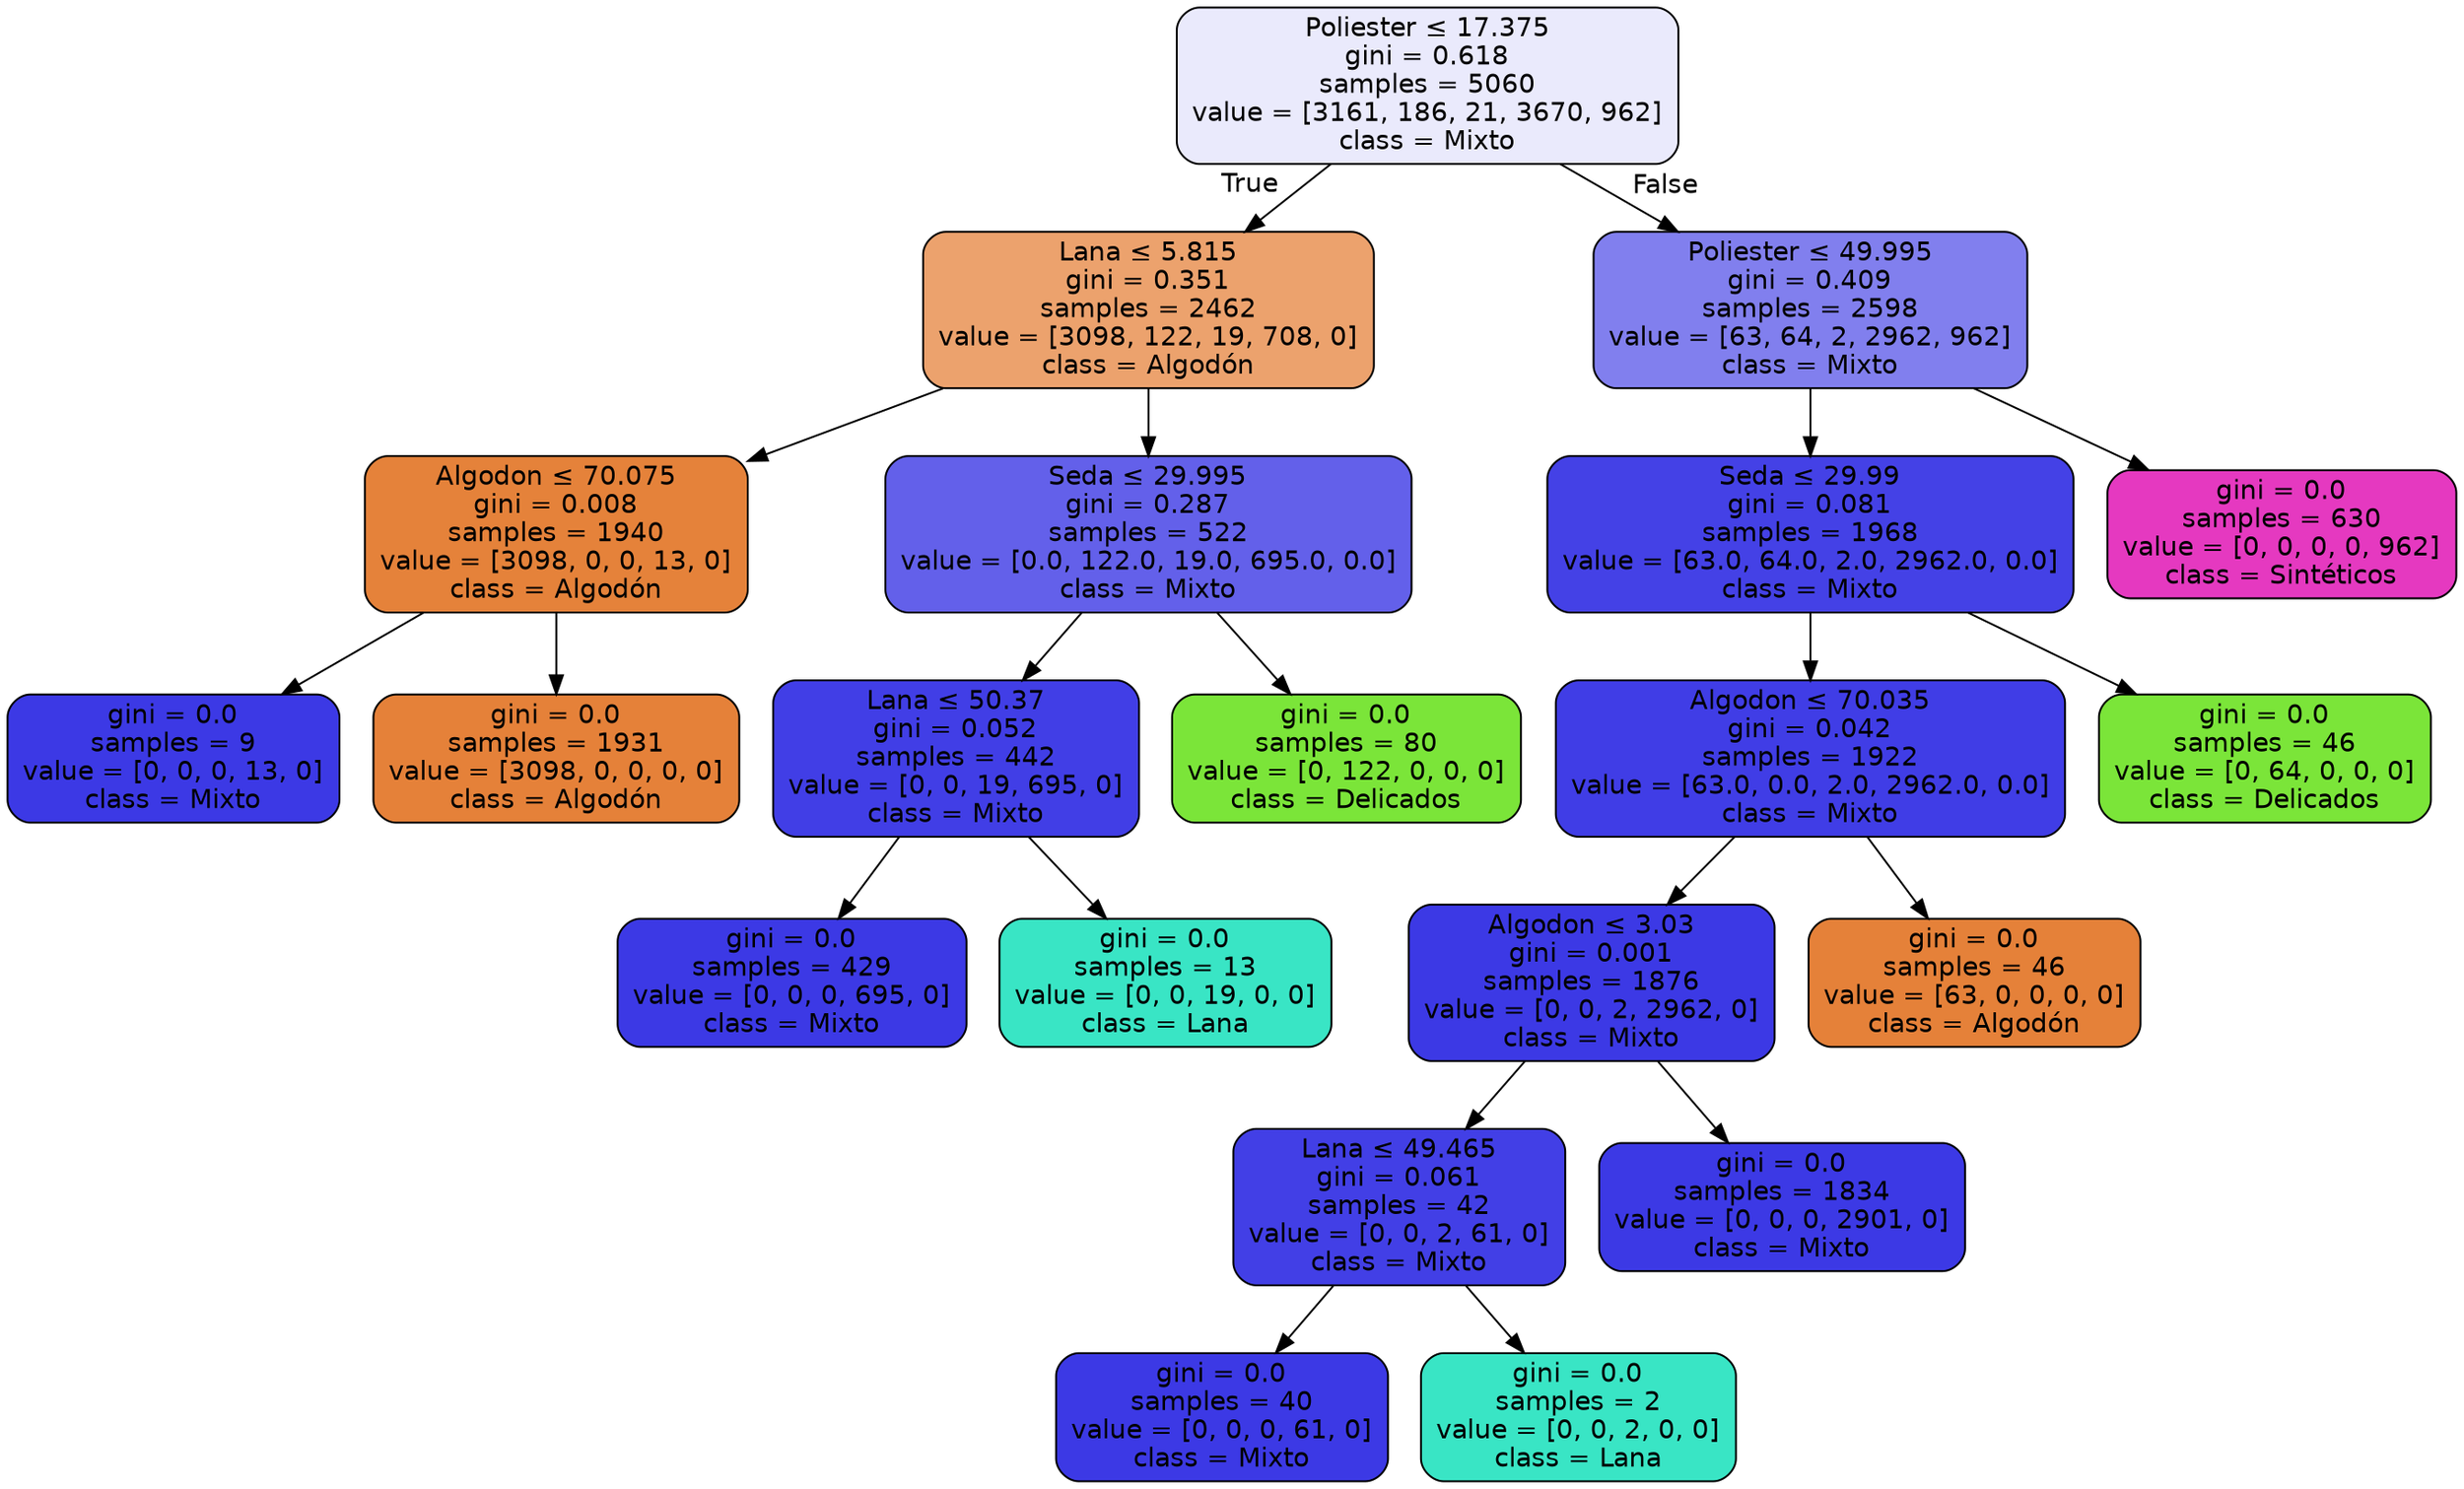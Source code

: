 digraph Tree {
node [shape=box, style="filled, rounded", color="black", fontname="helvetica"] ;
edge [fontname="helvetica"] ;
0 [label=<Poliester &le; 17.375<br/>gini = 0.618<br/>samples = 5060<br/>value = [3161, 186, 21, 3670, 962]<br/>class = Mixto>, fillcolor="#eaeafc"] ;
1 [label=<Lana &le; 5.815<br/>gini = 0.351<br/>samples = 2462<br/>value = [3098, 122, 19, 708, 0]<br/>class = Algodón>, fillcolor="#eca26d"] ;
0 -> 1 [labeldistance=2.5, labelangle=45, headlabel="True"] ;
2 [label=<Algodon &le; 70.075<br/>gini = 0.008<br/>samples = 1940<br/>value = [3098, 0, 0, 13, 0]<br/>class = Algodón>, fillcolor="#e5823a"] ;
1 -> 2 ;
3 [label=<gini = 0.0<br/>samples = 9<br/>value = [0, 0, 0, 13, 0]<br/>class = Mixto>, fillcolor="#3c39e5"] ;
2 -> 3 ;
4 [label=<gini = 0.0<br/>samples = 1931<br/>value = [3098, 0, 0, 0, 0]<br/>class = Algodón>, fillcolor="#e58139"] ;
2 -> 4 ;
5 [label=<Seda &le; 29.995<br/>gini = 0.287<br/>samples = 522<br/>value = [0.0, 122.0, 19.0, 695.0, 0.0]<br/>class = Mixto>, fillcolor="#6360ea"] ;
1 -> 5 ;
6 [label=<Lana &le; 50.37<br/>gini = 0.052<br/>samples = 442<br/>value = [0, 0, 19, 695, 0]<br/>class = Mixto>, fillcolor="#413ee6"] ;
5 -> 6 ;
7 [label=<gini = 0.0<br/>samples = 429<br/>value = [0, 0, 0, 695, 0]<br/>class = Mixto>, fillcolor="#3c39e5"] ;
6 -> 7 ;
8 [label=<gini = 0.0<br/>samples = 13<br/>value = [0, 0, 19, 0, 0]<br/>class = Lana>, fillcolor="#39e5c5"] ;
6 -> 8 ;
9 [label=<gini = 0.0<br/>samples = 80<br/>value = [0, 122, 0, 0, 0]<br/>class = Delicados>, fillcolor="#7be539"] ;
5 -> 9 ;
10 [label=<Poliester &le; 49.995<br/>gini = 0.409<br/>samples = 2598<br/>value = [63, 64, 2, 2962, 962]<br/>class = Mixto>, fillcolor="#817fee"] ;
0 -> 10 [labeldistance=2.5, labelangle=-45, headlabel="False"] ;
11 [label=<Seda &le; 29.99<br/>gini = 0.081<br/>samples = 1968<br/>value = [63.0, 64.0, 2.0, 2962.0, 0.0]<br/>class = Mixto>, fillcolor="#4441e6"] ;
10 -> 11 ;
12 [label=<Algodon &le; 70.035<br/>gini = 0.042<br/>samples = 1922<br/>value = [63.0, 0.0, 2.0, 2962.0, 0.0]<br/>class = Mixto>, fillcolor="#403de6"] ;
11 -> 12 ;
13 [label=<Algodon &le; 3.03<br/>gini = 0.001<br/>samples = 1876<br/>value = [0, 0, 2, 2962, 0]<br/>class = Mixto>, fillcolor="#3c39e5"] ;
12 -> 13 ;
14 [label=<Lana &le; 49.465<br/>gini = 0.061<br/>samples = 42<br/>value = [0, 0, 2, 61, 0]<br/>class = Mixto>, fillcolor="#423fe6"] ;
13 -> 14 ;
15 [label=<gini = 0.0<br/>samples = 40<br/>value = [0, 0, 0, 61, 0]<br/>class = Mixto>, fillcolor="#3c39e5"] ;
14 -> 15 ;
16 [label=<gini = 0.0<br/>samples = 2<br/>value = [0, 0, 2, 0, 0]<br/>class = Lana>, fillcolor="#39e5c5"] ;
14 -> 16 ;
17 [label=<gini = 0.0<br/>samples = 1834<br/>value = [0, 0, 0, 2901, 0]<br/>class = Mixto>, fillcolor="#3c39e5"] ;
13 -> 17 ;
18 [label=<gini = 0.0<br/>samples = 46<br/>value = [63, 0, 0, 0, 0]<br/>class = Algodón>, fillcolor="#e58139"] ;
12 -> 18 ;
19 [label=<gini = 0.0<br/>samples = 46<br/>value = [0, 64, 0, 0, 0]<br/>class = Delicados>, fillcolor="#7be539"] ;
11 -> 19 ;
20 [label=<gini = 0.0<br/>samples = 630<br/>value = [0, 0, 0, 0, 962]<br/>class = Sintéticos>, fillcolor="#e539c0"] ;
10 -> 20 ;
}
